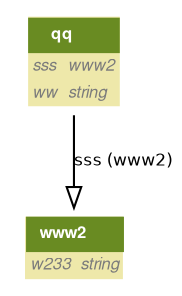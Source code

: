 
digraph name {
  fontname = "Helvetica"
  fontsize = 8

  node [
    fontname = "Helvetica"
    fontsize = 8
    shape = "plaintext"
  ]
  edge [
    fontname = "Helvetica"
    fontsize = 8
  ]




    qw_qq [label=<
    <TABLE BGCOLOR="palegoldenrod" BORDER="0" CELLBORDER="0" CELLSPACING="0">
     <TR><TD COLSPAN="2" CELLPADDING="4" ALIGN="CENTER" BGCOLOR="olivedrab4"
     ><FONT FACE="Helvetica Bold" COLOR="white"
     >qq
     </FONT></TD></TR>
    
        
        <TR><TD ALIGN="LEFT" BORDER="0"
        ><FONT COLOR="#7B7B7B" FACE="Helvetica Italic">sss</FONT
        ></TD>
        <TD ALIGN="LEFT"
        ><FONT COLOR="#7B7B7B" FACE="Helvetica Italic">www2</FONT
        ></TD></TR>
        
        <TR><TD ALIGN="LEFT" BORDER="0"
        ><FONT COLOR="#7B7B7B" FACE="Helvetica Italic">ww</FONT
        ></TD>
        <TD ALIGN="LEFT"
        ><FONT COLOR="#7B7B7B" FACE="Helvetica Italic">string</FONT
        ></TD></TR>
        
    
    </TABLE>
    >]

    qw_www2 [label=<
    <TABLE BGCOLOR="palegoldenrod" BORDER="0" CELLBORDER="0" CELLSPACING="0">
     <TR><TD COLSPAN="2" CELLPADDING="4" ALIGN="CENTER" BGCOLOR="olivedrab4"
     ><FONT FACE="Helvetica Bold" COLOR="white"
     >www2
     </FONT></TD></TR>
    
        
        <TR><TD ALIGN="LEFT" BORDER="0"
        ><FONT COLOR="#7B7B7B" FACE="Helvetica Italic">w233</FONT
        ></TD>
        <TD ALIGN="LEFT"
        ><FONT COLOR="#7B7B7B" FACE="Helvetica Italic">string</FONT
        ></TD></TR>
        
    
    </TABLE>
    >]



  
  
  qw_qq -> qw_www2
  [label="sss (www2)"] [arrowhead=empty, arrowtail=dot];
  

  

}